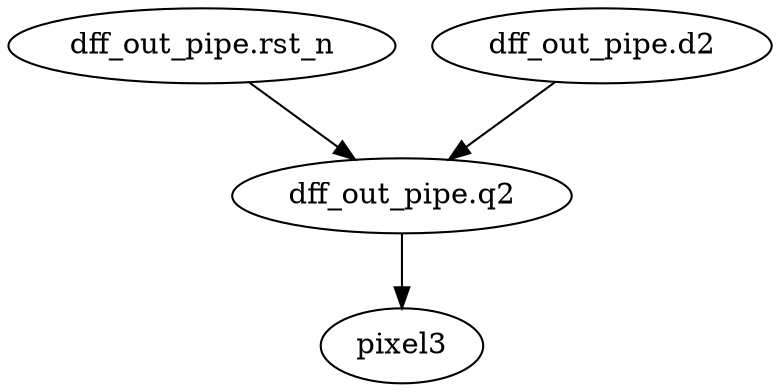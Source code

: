 strict digraph "" {
	"dff_out_pipe.q2"	 [complexity=0,
		importance=0.00409910660944,
		rank=0.0];
	pixel3	 [complexity=0,
		importance=0.00199617189484,
		rank=0.0];
	"dff_out_pipe.q2" -> pixel3;
	"dff_out_pipe.rst_n"	 [complexity=1,
		importance=0.00926311732954,
		rank=0.00926311732954];
	"dff_out_pipe.rst_n" -> "dff_out_pipe.q2";
	"dff_out_pipe.d2"	 [complexity=2,
		importance=0.00605776474647,
		rank=0.00302888237323];
	"dff_out_pipe.d2" -> "dff_out_pipe.q2";
}
